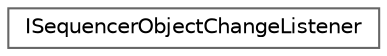 digraph "Graphical Class Hierarchy"
{
 // INTERACTIVE_SVG=YES
 // LATEX_PDF_SIZE
  bgcolor="transparent";
  edge [fontname=Helvetica,fontsize=10,labelfontname=Helvetica,labelfontsize=10];
  node [fontname=Helvetica,fontsize=10,shape=box,height=0.2,width=0.4];
  rankdir="LR";
  Node0 [id="Node000000",label="ISequencerObjectChangeListener",height=0.2,width=0.4,color="grey40", fillcolor="white", style="filled",URL="$d5/d7d/classISequencerObjectChangeListener.html",tooltip="Listens for changes objects and calls delegates when those objects change."];
}
